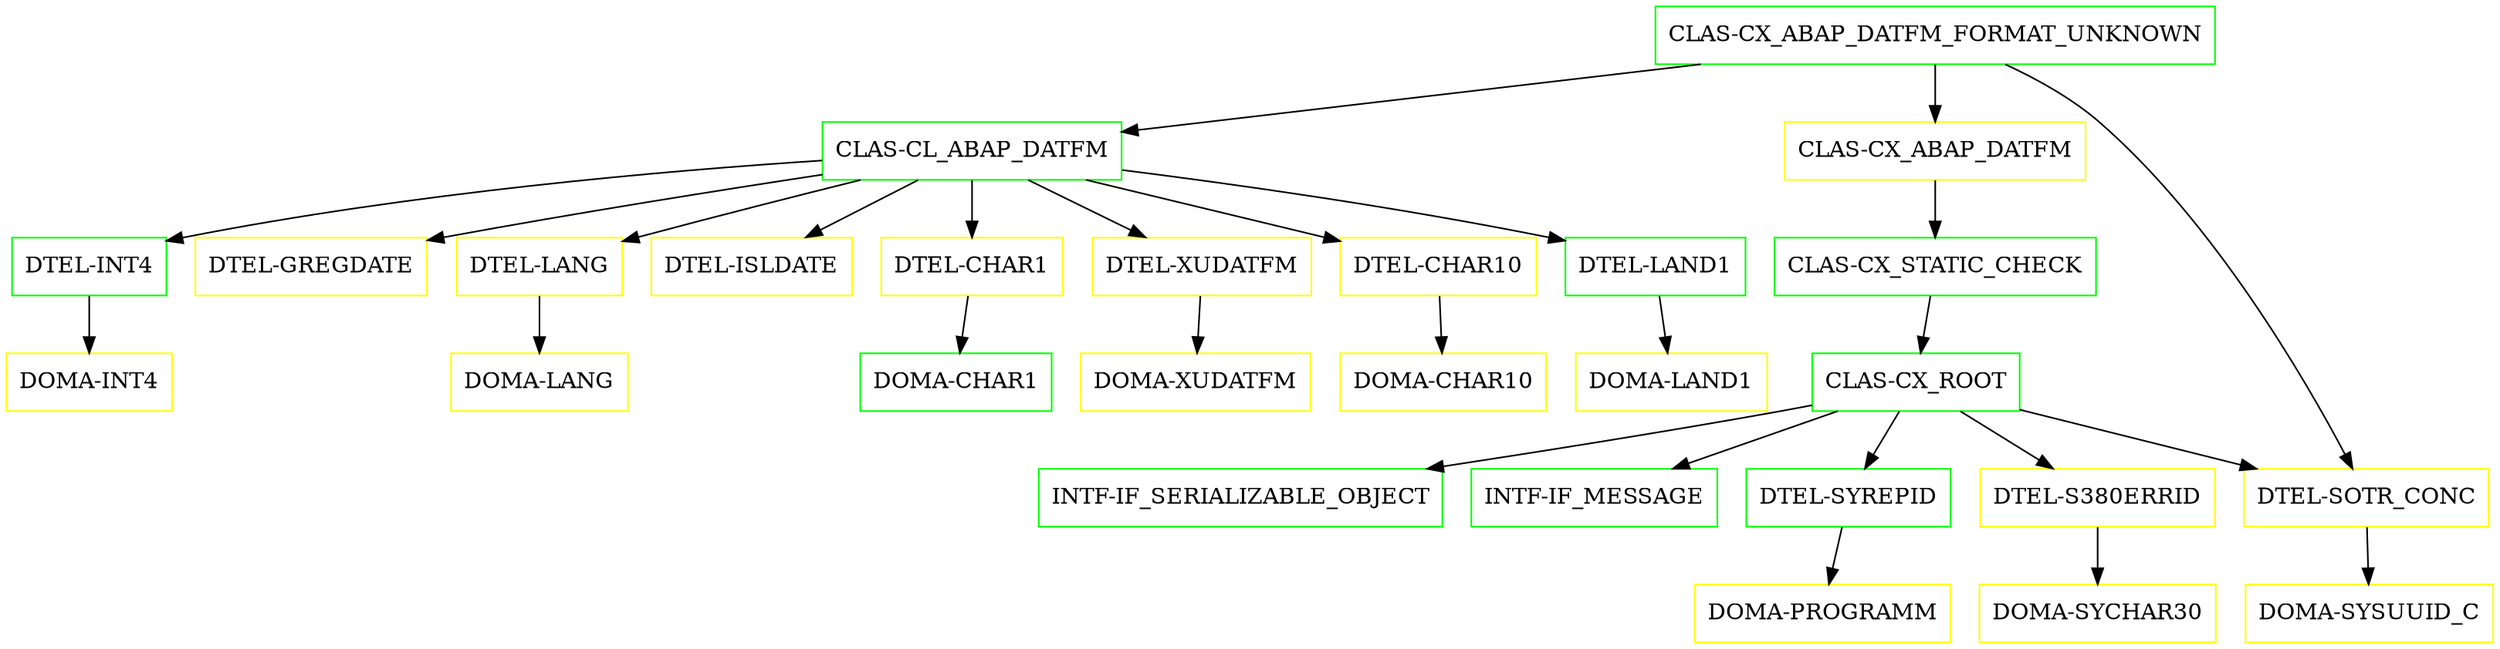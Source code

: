 digraph G {
  "CLAS-CX_ABAP_DATFM_FORMAT_UNKNOWN" [shape=box,color=green];
  "CLAS-CL_ABAP_DATFM" [shape=box,color=green,URL="./CLAS_CL_ABAP_DATFM.html"];
  "DTEL-INT4" [shape=box,color=green,URL="./DTEL_INT4.html"];
  "DOMA-INT4" [shape=box,color=yellow,URL="./DOMA_INT4.html"];
  "DTEL-GREGDATE" [shape=box,color=yellow,URL="./DTEL_GREGDATE.html"];
  "DTEL-LANG" [shape=box,color=yellow,URL="./DTEL_LANG.html"];
  "DOMA-LANG" [shape=box,color=yellow,URL="./DOMA_LANG.html"];
  "DTEL-ISLDATE" [shape=box,color=yellow,URL="./DTEL_ISLDATE.html"];
  "DTEL-CHAR1" [shape=box,color=yellow,URL="./DTEL_CHAR1.html"];
  "DOMA-CHAR1" [shape=box,color=green,URL="./DOMA_CHAR1.html"];
  "DTEL-XUDATFM" [shape=box,color=yellow,URL="./DTEL_XUDATFM.html"];
  "DOMA-XUDATFM" [shape=box,color=yellow,URL="./DOMA_XUDATFM.html"];
  "DTEL-CHAR10" [shape=box,color=yellow,URL="./DTEL_CHAR10.html"];
  "DOMA-CHAR10" [shape=box,color=yellow,URL="./DOMA_CHAR10.html"];
  "DTEL-LAND1" [shape=box,color=green,URL="./DTEL_LAND1.html"];
  "DOMA-LAND1" [shape=box,color=yellow,URL="./DOMA_LAND1.html"];
  "CLAS-CX_ABAP_DATFM" [shape=box,color=yellow,URL="./CLAS_CX_ABAP_DATFM.html"];
  "CLAS-CX_STATIC_CHECK" [shape=box,color=green,URL="./CLAS_CX_STATIC_CHECK.html"];
  "CLAS-CX_ROOT" [shape=box,color=green,URL="./CLAS_CX_ROOT.html"];
  "INTF-IF_SERIALIZABLE_OBJECT" [shape=box,color=green,URL="./INTF_IF_SERIALIZABLE_OBJECT.html"];
  "INTF-IF_MESSAGE" [shape=box,color=green,URL="./INTF_IF_MESSAGE.html"];
  "DTEL-SYREPID" [shape=box,color=green,URL="./DTEL_SYREPID.html"];
  "DOMA-PROGRAMM" [shape=box,color=yellow,URL="./DOMA_PROGRAMM.html"];
  "DTEL-S380ERRID" [shape=box,color=yellow,URL="./DTEL_S380ERRID.html"];
  "DOMA-SYCHAR30" [shape=box,color=yellow,URL="./DOMA_SYCHAR30.html"];
  "DTEL-SOTR_CONC" [shape=box,color=yellow,URL="./DTEL_SOTR_CONC.html"];
  "DOMA-SYSUUID_C" [shape=box,color=yellow,URL="./DOMA_SYSUUID_C.html"];
  "CLAS-CX_ABAP_DATFM_FORMAT_UNKNOWN" -> "DTEL-SOTR_CONC";
  "CLAS-CX_ABAP_DATFM_FORMAT_UNKNOWN" -> "CLAS-CX_ABAP_DATFM";
  "CLAS-CX_ABAP_DATFM_FORMAT_UNKNOWN" -> "CLAS-CL_ABAP_DATFM";
  "CLAS-CL_ABAP_DATFM" -> "DTEL-LAND1";
  "CLAS-CL_ABAP_DATFM" -> "DTEL-CHAR10";
  "CLAS-CL_ABAP_DATFM" -> "DTEL-XUDATFM";
  "CLAS-CL_ABAP_DATFM" -> "DTEL-CHAR1";
  "CLAS-CL_ABAP_DATFM" -> "DTEL-ISLDATE";
  "CLAS-CL_ABAP_DATFM" -> "DTEL-LANG";
  "CLAS-CL_ABAP_DATFM" -> "DTEL-GREGDATE";
  "CLAS-CL_ABAP_DATFM" -> "DTEL-INT4";
  "DTEL-INT4" -> "DOMA-INT4";
  "DTEL-LANG" -> "DOMA-LANG";
  "DTEL-CHAR1" -> "DOMA-CHAR1";
  "DTEL-XUDATFM" -> "DOMA-XUDATFM";
  "DTEL-CHAR10" -> "DOMA-CHAR10";
  "DTEL-LAND1" -> "DOMA-LAND1";
  "CLAS-CX_ABAP_DATFM" -> "CLAS-CX_STATIC_CHECK";
  "CLAS-CX_STATIC_CHECK" -> "CLAS-CX_ROOT";
  "CLAS-CX_ROOT" -> "DTEL-SOTR_CONC";
  "CLAS-CX_ROOT" -> "DTEL-S380ERRID";
  "CLAS-CX_ROOT" -> "DTEL-SYREPID";
  "CLAS-CX_ROOT" -> "INTF-IF_MESSAGE";
  "CLAS-CX_ROOT" -> "INTF-IF_SERIALIZABLE_OBJECT";
  "DTEL-SYREPID" -> "DOMA-PROGRAMM";
  "DTEL-S380ERRID" -> "DOMA-SYCHAR30";
  "DTEL-SOTR_CONC" -> "DOMA-SYSUUID_C";
}
